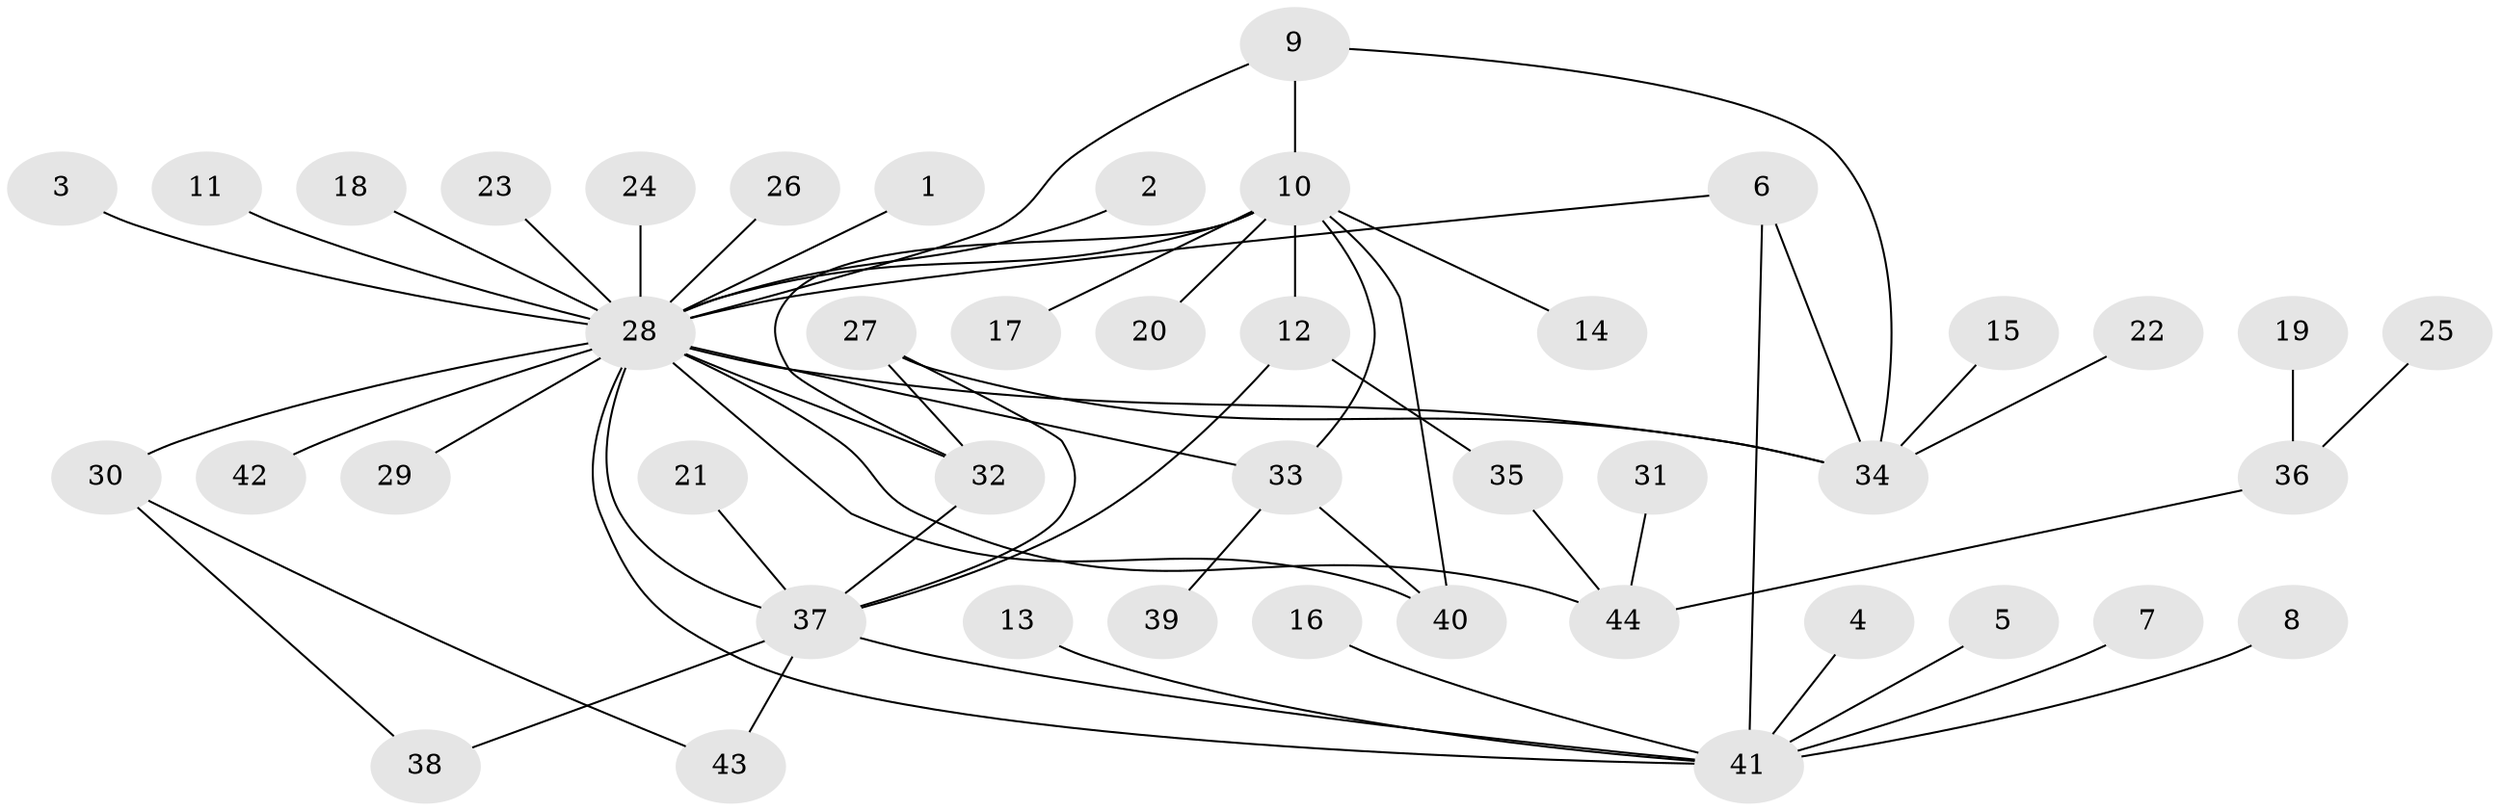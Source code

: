 // original degree distribution, {24: 0.011764705882352941, 11: 0.023529411764705882, 10: 0.011764705882352941, 4: 0.058823529411764705, 5: 0.047058823529411764, 3: 0.11764705882352941, 2: 0.24705882352941178, 1: 0.47058823529411764, 8: 0.011764705882352941}
// Generated by graph-tools (version 1.1) at 2025/49/03/09/25 03:49:50]
// undirected, 44 vertices, 59 edges
graph export_dot {
graph [start="1"]
  node [color=gray90,style=filled];
  1;
  2;
  3;
  4;
  5;
  6;
  7;
  8;
  9;
  10;
  11;
  12;
  13;
  14;
  15;
  16;
  17;
  18;
  19;
  20;
  21;
  22;
  23;
  24;
  25;
  26;
  27;
  28;
  29;
  30;
  31;
  32;
  33;
  34;
  35;
  36;
  37;
  38;
  39;
  40;
  41;
  42;
  43;
  44;
  1 -- 28 [weight=1.0];
  2 -- 28 [weight=1.0];
  3 -- 28 [weight=1.0];
  4 -- 41 [weight=1.0];
  5 -- 41 [weight=1.0];
  6 -- 28 [weight=1.0];
  6 -- 34 [weight=2.0];
  6 -- 41 [weight=1.0];
  7 -- 41 [weight=1.0];
  8 -- 41 [weight=1.0];
  9 -- 10 [weight=1.0];
  9 -- 28 [weight=1.0];
  9 -- 34 [weight=1.0];
  10 -- 12 [weight=1.0];
  10 -- 14 [weight=1.0];
  10 -- 17 [weight=1.0];
  10 -- 20 [weight=1.0];
  10 -- 28 [weight=1.0];
  10 -- 32 [weight=1.0];
  10 -- 33 [weight=1.0];
  10 -- 40 [weight=1.0];
  11 -- 28 [weight=1.0];
  12 -- 35 [weight=1.0];
  12 -- 37 [weight=1.0];
  13 -- 41 [weight=1.0];
  15 -- 34 [weight=1.0];
  16 -- 41 [weight=1.0];
  18 -- 28 [weight=1.0];
  19 -- 36 [weight=1.0];
  21 -- 37 [weight=1.0];
  22 -- 34 [weight=1.0];
  23 -- 28 [weight=1.0];
  24 -- 28 [weight=1.0];
  25 -- 36 [weight=1.0];
  26 -- 28 [weight=1.0];
  27 -- 32 [weight=1.0];
  27 -- 34 [weight=1.0];
  27 -- 37 [weight=2.0];
  28 -- 29 [weight=1.0];
  28 -- 30 [weight=2.0];
  28 -- 32 [weight=1.0];
  28 -- 33 [weight=1.0];
  28 -- 34 [weight=1.0];
  28 -- 37 [weight=2.0];
  28 -- 40 [weight=1.0];
  28 -- 41 [weight=1.0];
  28 -- 42 [weight=1.0];
  28 -- 44 [weight=1.0];
  30 -- 38 [weight=1.0];
  30 -- 43 [weight=1.0];
  31 -- 44 [weight=1.0];
  32 -- 37 [weight=1.0];
  33 -- 39 [weight=1.0];
  33 -- 40 [weight=1.0];
  35 -- 44 [weight=1.0];
  36 -- 44 [weight=1.0];
  37 -- 38 [weight=1.0];
  37 -- 41 [weight=1.0];
  37 -- 43 [weight=1.0];
}

